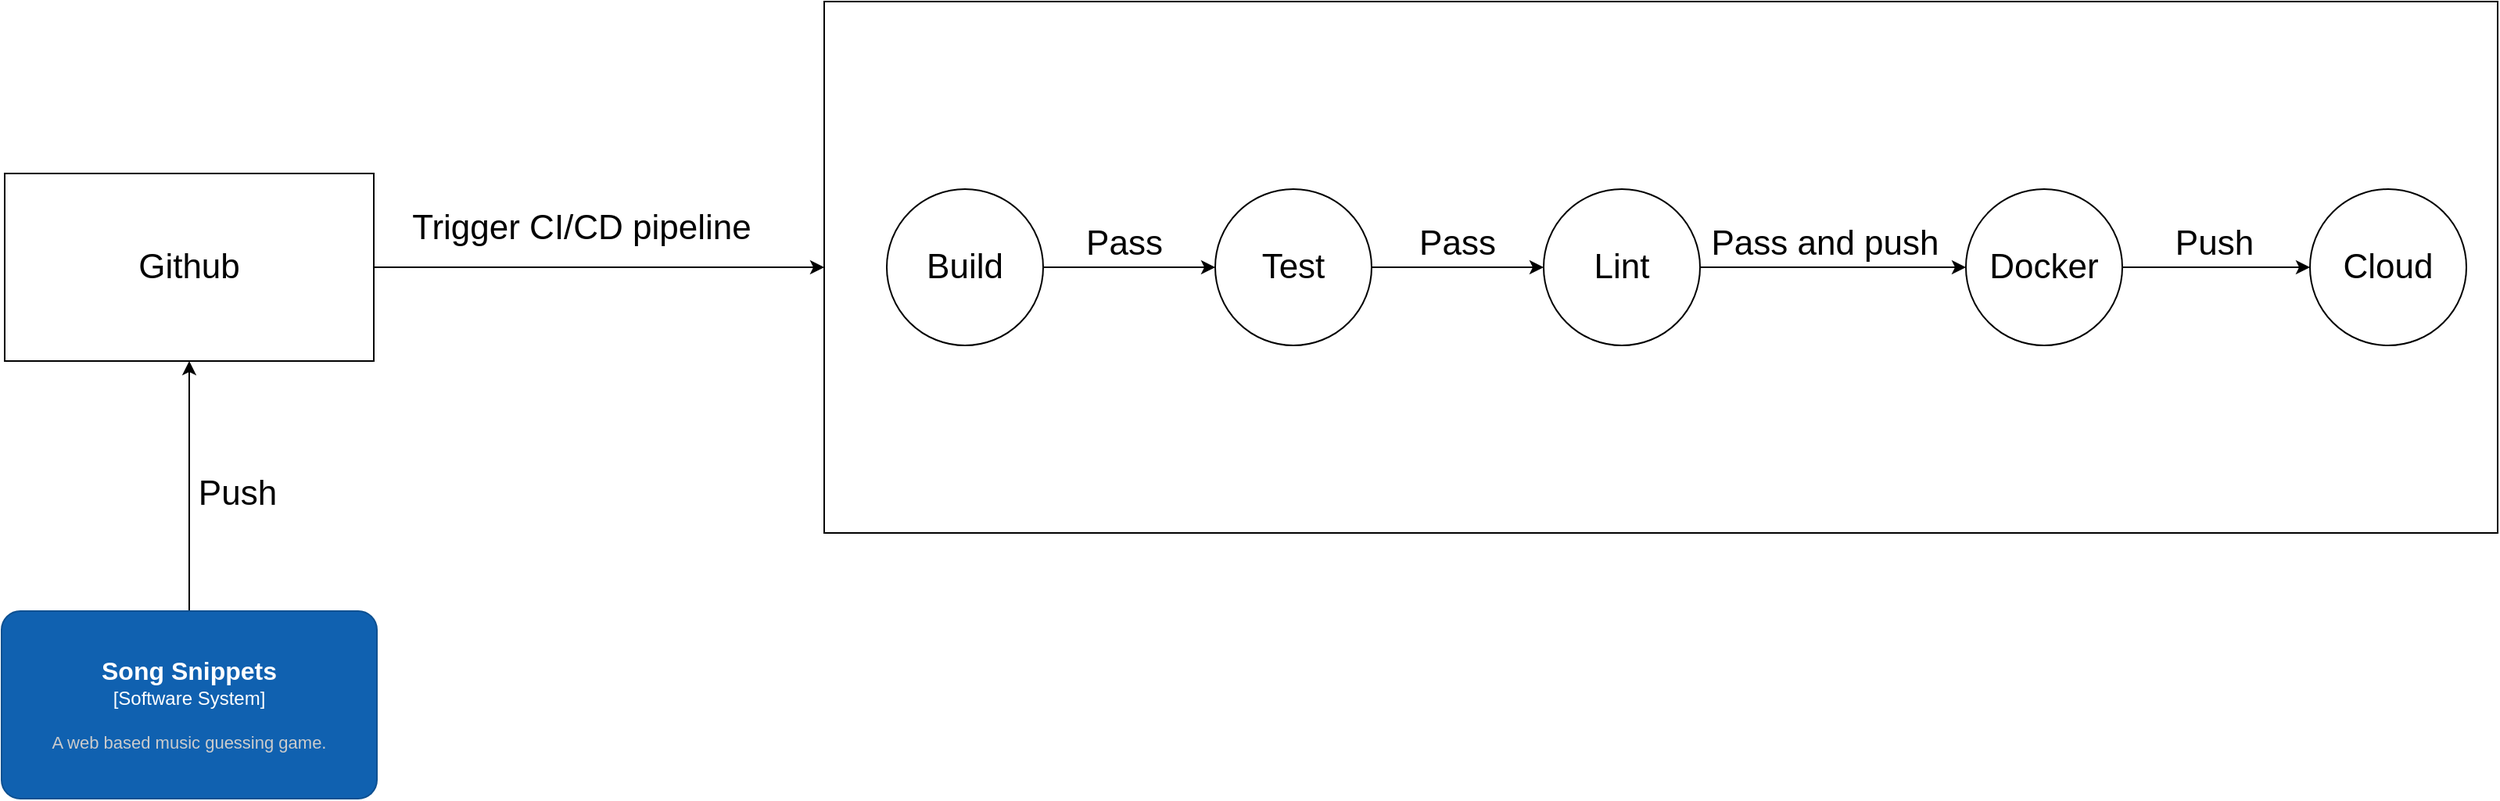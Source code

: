 <mxfile version="24.7.17">
  <diagram name="Page-1" id="RVRdRL7vLZJ8BDP7MqQr">
    <mxGraphModel dx="1050" dy="1699" grid="1" gridSize="10" guides="1" tooltips="1" connect="1" arrows="1" fold="1" page="1" pageScale="1" pageWidth="827" pageHeight="1169" math="0" shadow="0">
      <root>
        <mxCell id="0" />
        <mxCell id="1" parent="0" />
        <mxCell id="3AiJn113C2eabqiWwvcP-3" style="edgeStyle=orthogonalEdgeStyle;rounded=0;orthogonalLoop=1;jettySize=auto;html=1;exitX=0.5;exitY=0;exitDx=0;exitDy=0;exitPerimeter=0;entryX=0.5;entryY=1;entryDx=0;entryDy=0;" edge="1" parent="1" source="3AiJn113C2eabqiWwvcP-1" target="3AiJn113C2eabqiWwvcP-2">
          <mxGeometry relative="1" as="geometry" />
        </mxCell>
        <object placeholders="1" c4Name="Song Snippets" c4Type="Software System" c4Description="A web based music guessing game." label="&lt;font style=&quot;font-size: 16px&quot;&gt;&lt;b&gt;%c4Name%&lt;/b&gt;&lt;/font&gt;&lt;div&gt;[%c4Type%]&lt;/div&gt;&lt;br&gt;&lt;div&gt;&lt;font style=&quot;font-size: 11px&quot;&gt;&lt;font color=&quot;#cccccc&quot;&gt;%c4Description%&lt;/font&gt;&lt;/div&gt;" id="3AiJn113C2eabqiWwvcP-1">
          <mxCell style="rounded=1;whiteSpace=wrap;html=1;labelBackgroundColor=none;fillColor=#1061B0;fontColor=#ffffff;align=center;arcSize=10;strokeColor=#0D5091;metaEdit=1;resizable=0;points=[[0.25,0,0],[0.5,0,0],[0.75,0,0],[1,0.25,0],[1,0.5,0],[1,0.75,0],[0.75,1,0],[0.5,1,0],[0.25,1,0],[0,0.75,0],[0,0.5,0],[0,0.25,0]];" vertex="1" parent="1">
            <mxGeometry x="174" y="270" width="240" height="120" as="geometry" />
          </mxCell>
        </object>
        <mxCell id="3AiJn113C2eabqiWwvcP-8" style="edgeStyle=orthogonalEdgeStyle;rounded=0;orthogonalLoop=1;jettySize=auto;html=1;exitX=1;exitY=0.5;exitDx=0;exitDy=0;entryX=0;entryY=0.5;entryDx=0;entryDy=0;" edge="1" parent="1" source="3AiJn113C2eabqiWwvcP-2" target="3AiJn113C2eabqiWwvcP-7">
          <mxGeometry relative="1" as="geometry" />
        </mxCell>
        <mxCell id="3AiJn113C2eabqiWwvcP-2" value="" style="rounded=0;whiteSpace=wrap;html=1;" vertex="1" parent="1">
          <mxGeometry x="176" y="-10" width="236" height="120" as="geometry" />
        </mxCell>
        <mxCell id="3AiJn113C2eabqiWwvcP-4" value="&lt;font style=&quot;font-size: 22px;&quot;&gt;Github&lt;/font&gt;" style="text;html=1;align=center;verticalAlign=middle;whiteSpace=wrap;rounded=0;" vertex="1" parent="1">
          <mxGeometry x="229" y="25" width="130" height="50" as="geometry" />
        </mxCell>
        <mxCell id="3AiJn113C2eabqiWwvcP-6" value="&lt;font style=&quot;font-size: 22px;&quot;&gt;Push&lt;/font&gt;" style="text;html=1;align=center;verticalAlign=middle;whiteSpace=wrap;rounded=0;" vertex="1" parent="1">
          <mxGeometry x="260" y="170" width="130" height="50" as="geometry" />
        </mxCell>
        <mxCell id="3AiJn113C2eabqiWwvcP-7" value="" style="rounded=0;whiteSpace=wrap;html=1;" vertex="1" parent="1">
          <mxGeometry x="700" y="-120" width="1070" height="340" as="geometry" />
        </mxCell>
        <mxCell id="3AiJn113C2eabqiWwvcP-9" value="&lt;font style=&quot;font-size: 22px;&quot;&gt;Trigger CI/CD pipeline&lt;/font&gt;" style="text;html=1;align=center;verticalAlign=middle;whiteSpace=wrap;rounded=0;" vertex="1" parent="1">
          <mxGeometry x="410" width="270" height="50" as="geometry" />
        </mxCell>
        <mxCell id="3AiJn113C2eabqiWwvcP-13" style="edgeStyle=orthogonalEdgeStyle;rounded=0;orthogonalLoop=1;jettySize=auto;html=1;entryX=0;entryY=0.5;entryDx=0;entryDy=0;" edge="1" parent="1" source="3AiJn113C2eabqiWwvcP-10" target="3AiJn113C2eabqiWwvcP-12">
          <mxGeometry relative="1" as="geometry" />
        </mxCell>
        <mxCell id="3AiJn113C2eabqiWwvcP-10" value="" style="ellipse;whiteSpace=wrap;html=1;aspect=fixed;" vertex="1" parent="1">
          <mxGeometry x="740" width="100" height="100" as="geometry" />
        </mxCell>
        <mxCell id="3AiJn113C2eabqiWwvcP-11" value="&lt;span style=&quot;font-size: 22px;&quot;&gt;Build&lt;/span&gt;" style="text;html=1;align=center;verticalAlign=middle;whiteSpace=wrap;rounded=0;" vertex="1" parent="1">
          <mxGeometry x="725" y="25" width="130" height="50" as="geometry" />
        </mxCell>
        <mxCell id="3AiJn113C2eabqiWwvcP-16" style="edgeStyle=orthogonalEdgeStyle;rounded=0;orthogonalLoop=1;jettySize=auto;html=1;exitX=1;exitY=0.5;exitDx=0;exitDy=0;entryX=0;entryY=0.5;entryDx=0;entryDy=0;" edge="1" parent="1" source="3AiJn113C2eabqiWwvcP-12" target="3AiJn113C2eabqiWwvcP-15">
          <mxGeometry relative="1" as="geometry" />
        </mxCell>
        <mxCell id="3AiJn113C2eabqiWwvcP-12" value="" style="ellipse;whiteSpace=wrap;html=1;aspect=fixed;" vertex="1" parent="1">
          <mxGeometry x="950" width="100" height="100" as="geometry" />
        </mxCell>
        <mxCell id="3AiJn113C2eabqiWwvcP-14" value="&lt;span style=&quot;font-size: 22px;&quot;&gt;Pass&lt;/span&gt;" style="text;html=1;align=center;verticalAlign=middle;whiteSpace=wrap;rounded=0;" vertex="1" parent="1">
          <mxGeometry x="827" y="10" width="130" height="50" as="geometry" />
        </mxCell>
        <mxCell id="3AiJn113C2eabqiWwvcP-22" style="edgeStyle=orthogonalEdgeStyle;rounded=0;orthogonalLoop=1;jettySize=auto;html=1;" edge="1" parent="1" source="3AiJn113C2eabqiWwvcP-15" target="3AiJn113C2eabqiWwvcP-21">
          <mxGeometry relative="1" as="geometry" />
        </mxCell>
        <mxCell id="3AiJn113C2eabqiWwvcP-15" value="" style="ellipse;whiteSpace=wrap;html=1;aspect=fixed;" vertex="1" parent="1">
          <mxGeometry x="1160" width="100" height="100" as="geometry" />
        </mxCell>
        <mxCell id="3AiJn113C2eabqiWwvcP-17" value="&lt;span style=&quot;font-size: 22px;&quot;&gt;Test&lt;/span&gt;" style="text;html=1;align=center;verticalAlign=middle;whiteSpace=wrap;rounded=0;" vertex="1" parent="1">
          <mxGeometry x="935" y="25" width="130" height="50" as="geometry" />
        </mxCell>
        <mxCell id="3AiJn113C2eabqiWwvcP-18" value="&lt;span style=&quot;font-size: 22px;&quot;&gt;Lint&lt;/span&gt;" style="text;html=1;align=center;verticalAlign=middle;whiteSpace=wrap;rounded=0;" vertex="1" parent="1">
          <mxGeometry x="1145" y="25" width="130" height="50" as="geometry" />
        </mxCell>
        <mxCell id="3AiJn113C2eabqiWwvcP-19" value="&lt;span style=&quot;font-size: 22px;&quot;&gt;Pass&lt;/span&gt;" style="text;html=1;align=center;verticalAlign=middle;whiteSpace=wrap;rounded=0;" vertex="1" parent="1">
          <mxGeometry x="1040" y="10" width="130" height="50" as="geometry" />
        </mxCell>
        <mxCell id="3AiJn113C2eabqiWwvcP-26" style="edgeStyle=orthogonalEdgeStyle;rounded=0;orthogonalLoop=1;jettySize=auto;html=1;" edge="1" parent="1" source="3AiJn113C2eabqiWwvcP-21" target="3AiJn113C2eabqiWwvcP-25">
          <mxGeometry relative="1" as="geometry" />
        </mxCell>
        <mxCell id="3AiJn113C2eabqiWwvcP-21" value="" style="ellipse;whiteSpace=wrap;html=1;aspect=fixed;" vertex="1" parent="1">
          <mxGeometry x="1430" width="100" height="100" as="geometry" />
        </mxCell>
        <mxCell id="3AiJn113C2eabqiWwvcP-23" value="&lt;span style=&quot;font-size: 22px;&quot;&gt;Pass and push&lt;/span&gt;" style="text;html=1;align=center;verticalAlign=middle;whiteSpace=wrap;rounded=0;" vertex="1" parent="1">
          <mxGeometry x="1260" y="10" width="160" height="50" as="geometry" />
        </mxCell>
        <mxCell id="3AiJn113C2eabqiWwvcP-24" value="&lt;span style=&quot;font-size: 22px;&quot;&gt;Docker&lt;/span&gt;" style="text;html=1;align=center;verticalAlign=middle;whiteSpace=wrap;rounded=0;" vertex="1" parent="1">
          <mxGeometry x="1415" y="25" width="130" height="50" as="geometry" />
        </mxCell>
        <mxCell id="3AiJn113C2eabqiWwvcP-25" value="" style="ellipse;whiteSpace=wrap;html=1;aspect=fixed;" vertex="1" parent="1">
          <mxGeometry x="1650" width="100" height="100" as="geometry" />
        </mxCell>
        <mxCell id="3AiJn113C2eabqiWwvcP-27" value="&lt;span style=&quot;font-size: 22px;&quot;&gt;Push&lt;/span&gt;" style="text;html=1;align=center;verticalAlign=middle;whiteSpace=wrap;rounded=0;" vertex="1" parent="1">
          <mxGeometry x="1524" y="10" width="130" height="50" as="geometry" />
        </mxCell>
        <mxCell id="3AiJn113C2eabqiWwvcP-28" value="&lt;span style=&quot;font-size: 22px;&quot;&gt;Cloud&lt;/span&gt;" style="text;html=1;align=center;verticalAlign=middle;whiteSpace=wrap;rounded=0;" vertex="1" parent="1">
          <mxGeometry x="1635" y="25" width="130" height="50" as="geometry" />
        </mxCell>
      </root>
    </mxGraphModel>
  </diagram>
</mxfile>
